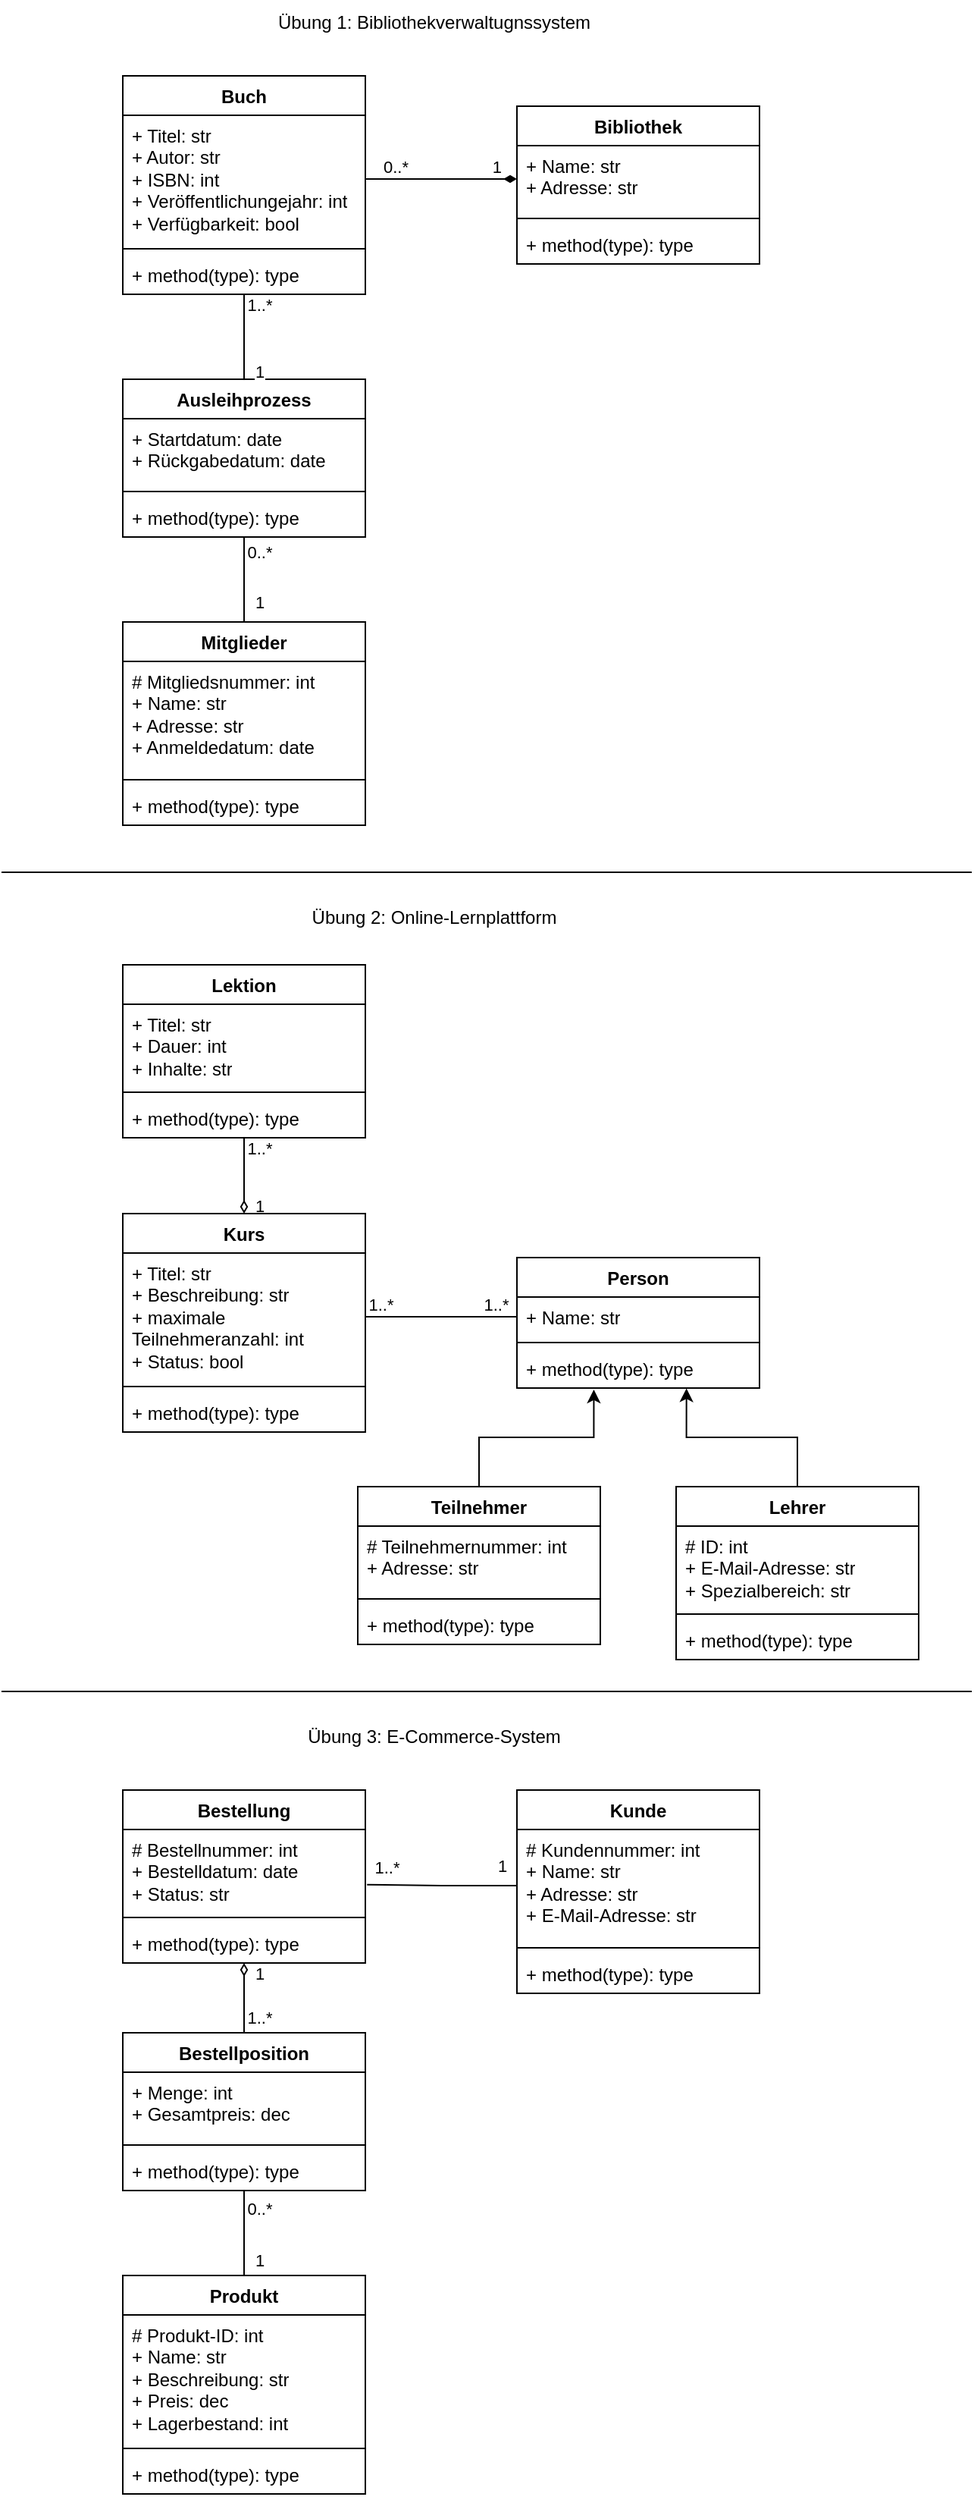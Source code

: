 <mxfile version="28.0.7">
  <diagram name="Seite-1" id="L4bUxuAsf7dDMZDWto3_">
    <mxGraphModel dx="1716" dy="914" grid="1" gridSize="10" guides="1" tooltips="1" connect="1" arrows="1" fold="1" page="1" pageScale="1" pageWidth="827" pageHeight="1169" math="0" shadow="0">
      <root>
        <mxCell id="0" />
        <mxCell id="1" parent="0" />
        <mxCell id="WBn_VWO-27Ut0OFVjwEX-158" style="edgeStyle=orthogonalEdgeStyle;rounded=0;orthogonalLoop=1;jettySize=auto;html=1;entryX=0.5;entryY=0;entryDx=0;entryDy=0;endArrow=none;endFill=0;" edge="1" parent="1" source="WBn_VWO-27Ut0OFVjwEX-131" target="WBn_VWO-27Ut0OFVjwEX-135">
          <mxGeometry relative="1" as="geometry" />
        </mxCell>
        <mxCell id="WBn_VWO-27Ut0OFVjwEX-159" value="0..*" style="edgeLabel;html=1;align=center;verticalAlign=middle;resizable=0;points=[];" vertex="1" connectable="0" parent="WBn_VWO-27Ut0OFVjwEX-158">
          <mxGeometry x="-0.662" relative="1" as="geometry">
            <mxPoint x="10" as="offset" />
          </mxGeometry>
        </mxCell>
        <mxCell id="WBn_VWO-27Ut0OFVjwEX-160" value="1" style="edgeLabel;html=1;align=center;verticalAlign=middle;resizable=0;points=[];" vertex="1" connectable="0" parent="WBn_VWO-27Ut0OFVjwEX-158">
          <mxGeometry x="0.529" y="1" relative="1" as="geometry">
            <mxPoint x="9" as="offset" />
          </mxGeometry>
        </mxCell>
        <mxCell id="WBn_VWO-27Ut0OFVjwEX-131" value="Ausleihprozess" style="swimlane;fontStyle=1;align=center;verticalAlign=top;childLayout=stackLayout;horizontal=1;startSize=26;horizontalStack=0;resizeParent=1;resizeParentMax=0;resizeLast=0;collapsible=1;marginBottom=0;whiteSpace=wrap;html=1;" vertex="1" parent="1">
          <mxGeometry x="120" y="280" width="160" height="104" as="geometry" />
        </mxCell>
        <mxCell id="WBn_VWO-27Ut0OFVjwEX-132" value="+ Startdatum: date&lt;div&gt;+ Rückgabedatum: date&lt;/div&gt;" style="text;strokeColor=none;fillColor=none;align=left;verticalAlign=top;spacingLeft=4;spacingRight=4;overflow=hidden;rotatable=0;points=[[0,0.5],[1,0.5]];portConstraint=eastwest;whiteSpace=wrap;html=1;" vertex="1" parent="WBn_VWO-27Ut0OFVjwEX-131">
          <mxGeometry y="26" width="160" height="44" as="geometry" />
        </mxCell>
        <mxCell id="WBn_VWO-27Ut0OFVjwEX-133" value="" style="line;strokeWidth=1;fillColor=none;align=left;verticalAlign=middle;spacingTop=-1;spacingLeft=3;spacingRight=3;rotatable=0;labelPosition=right;points=[];portConstraint=eastwest;strokeColor=inherit;" vertex="1" parent="WBn_VWO-27Ut0OFVjwEX-131">
          <mxGeometry y="70" width="160" height="8" as="geometry" />
        </mxCell>
        <mxCell id="WBn_VWO-27Ut0OFVjwEX-134" value="+ method(type): type" style="text;strokeColor=none;fillColor=none;align=left;verticalAlign=top;spacingLeft=4;spacingRight=4;overflow=hidden;rotatable=0;points=[[0,0.5],[1,0.5]];portConstraint=eastwest;whiteSpace=wrap;html=1;" vertex="1" parent="WBn_VWO-27Ut0OFVjwEX-131">
          <mxGeometry y="78" width="160" height="26" as="geometry" />
        </mxCell>
        <mxCell id="WBn_VWO-27Ut0OFVjwEX-135" value="Mitglieder" style="swimlane;fontStyle=1;align=center;verticalAlign=top;childLayout=stackLayout;horizontal=1;startSize=26;horizontalStack=0;resizeParent=1;resizeParentMax=0;resizeLast=0;collapsible=1;marginBottom=0;whiteSpace=wrap;html=1;" vertex="1" parent="1">
          <mxGeometry x="120" y="440" width="160" height="134" as="geometry" />
        </mxCell>
        <mxCell id="WBn_VWO-27Ut0OFVjwEX-136" value="# Mitgliedsnummer: int&lt;div&gt;+ Name: str&lt;/div&gt;&lt;div&gt;+ Adresse: str&lt;/div&gt;&lt;div&gt;+ Anmeldedatum: date&lt;/div&gt;" style="text;strokeColor=none;fillColor=none;align=left;verticalAlign=top;spacingLeft=4;spacingRight=4;overflow=hidden;rotatable=0;points=[[0,0.5],[1,0.5]];portConstraint=eastwest;whiteSpace=wrap;html=1;" vertex="1" parent="WBn_VWO-27Ut0OFVjwEX-135">
          <mxGeometry y="26" width="160" height="74" as="geometry" />
        </mxCell>
        <mxCell id="WBn_VWO-27Ut0OFVjwEX-137" value="" style="line;strokeWidth=1;fillColor=none;align=left;verticalAlign=middle;spacingTop=-1;spacingLeft=3;spacingRight=3;rotatable=0;labelPosition=right;points=[];portConstraint=eastwest;strokeColor=inherit;" vertex="1" parent="WBn_VWO-27Ut0OFVjwEX-135">
          <mxGeometry y="100" width="160" height="8" as="geometry" />
        </mxCell>
        <mxCell id="WBn_VWO-27Ut0OFVjwEX-138" value="+ method(type): type" style="text;strokeColor=none;fillColor=none;align=left;verticalAlign=top;spacingLeft=4;spacingRight=4;overflow=hidden;rotatable=0;points=[[0,0.5],[1,0.5]];portConstraint=eastwest;whiteSpace=wrap;html=1;" vertex="1" parent="WBn_VWO-27Ut0OFVjwEX-135">
          <mxGeometry y="108" width="160" height="26" as="geometry" />
        </mxCell>
        <mxCell id="WBn_VWO-27Ut0OFVjwEX-139" value="Bibliothek" style="swimlane;fontStyle=1;align=center;verticalAlign=top;childLayout=stackLayout;horizontal=1;startSize=26;horizontalStack=0;resizeParent=1;resizeParentMax=0;resizeLast=0;collapsible=1;marginBottom=0;whiteSpace=wrap;html=1;" vertex="1" parent="1">
          <mxGeometry x="380" y="100" width="160" height="104" as="geometry" />
        </mxCell>
        <mxCell id="WBn_VWO-27Ut0OFVjwEX-140" value="+ Name: str&lt;div&gt;+ Adresse: str&lt;/div&gt;" style="text;strokeColor=none;fillColor=none;align=left;verticalAlign=top;spacingLeft=4;spacingRight=4;overflow=hidden;rotatable=0;points=[[0,0.5],[1,0.5]];portConstraint=eastwest;whiteSpace=wrap;html=1;" vertex="1" parent="WBn_VWO-27Ut0OFVjwEX-139">
          <mxGeometry y="26" width="160" height="44" as="geometry" />
        </mxCell>
        <mxCell id="WBn_VWO-27Ut0OFVjwEX-141" value="" style="line;strokeWidth=1;fillColor=none;align=left;verticalAlign=middle;spacingTop=-1;spacingLeft=3;spacingRight=3;rotatable=0;labelPosition=right;points=[];portConstraint=eastwest;strokeColor=inherit;" vertex="1" parent="WBn_VWO-27Ut0OFVjwEX-139">
          <mxGeometry y="70" width="160" height="8" as="geometry" />
        </mxCell>
        <mxCell id="WBn_VWO-27Ut0OFVjwEX-142" value="+ method(type): type" style="text;strokeColor=none;fillColor=none;align=left;verticalAlign=top;spacingLeft=4;spacingRight=4;overflow=hidden;rotatable=0;points=[[0,0.5],[1,0.5]];portConstraint=eastwest;whiteSpace=wrap;html=1;" vertex="1" parent="WBn_VWO-27Ut0OFVjwEX-139">
          <mxGeometry y="78" width="160" height="26" as="geometry" />
        </mxCell>
        <mxCell id="WBn_VWO-27Ut0OFVjwEX-154" style="edgeStyle=orthogonalEdgeStyle;rounded=0;orthogonalLoop=1;jettySize=auto;html=1;entryX=0.5;entryY=0;entryDx=0;entryDy=0;endArrow=none;endFill=0;" edge="1" parent="1" source="WBn_VWO-27Ut0OFVjwEX-143" target="WBn_VWO-27Ut0OFVjwEX-131">
          <mxGeometry relative="1" as="geometry" />
        </mxCell>
        <mxCell id="WBn_VWO-27Ut0OFVjwEX-155" value="1..*" style="edgeLabel;html=1;align=center;verticalAlign=middle;resizable=0;points=[];" vertex="1" connectable="0" parent="WBn_VWO-27Ut0OFVjwEX-154">
          <mxGeometry x="-0.746" y="-1" relative="1" as="geometry">
            <mxPoint x="11" as="offset" />
          </mxGeometry>
        </mxCell>
        <mxCell id="WBn_VWO-27Ut0OFVjwEX-156" value="1" style="edgeLabel;html=1;align=center;verticalAlign=middle;resizable=0;points=[];" vertex="1" connectable="0" parent="WBn_VWO-27Ut0OFVjwEX-154">
          <mxGeometry x="0.811" y="1" relative="1" as="geometry">
            <mxPoint x="9" as="offset" />
          </mxGeometry>
        </mxCell>
        <mxCell id="WBn_VWO-27Ut0OFVjwEX-143" value="Buch" style="swimlane;fontStyle=1;align=center;verticalAlign=top;childLayout=stackLayout;horizontal=1;startSize=26;horizontalStack=0;resizeParent=1;resizeParentMax=0;resizeLast=0;collapsible=1;marginBottom=0;whiteSpace=wrap;html=1;" vertex="1" parent="1">
          <mxGeometry x="120" y="80" width="160" height="144" as="geometry" />
        </mxCell>
        <mxCell id="WBn_VWO-27Ut0OFVjwEX-144" value="+ Titel: str&lt;div&gt;+ Autor: str&lt;/div&gt;&lt;div&gt;+ ISBN: int&lt;/div&gt;&lt;div&gt;+ Veröffentlichungejahr: int&lt;/div&gt;&lt;div&gt;+ Verfügbarkeit: bool&lt;/div&gt;" style="text;strokeColor=none;fillColor=none;align=left;verticalAlign=top;spacingLeft=4;spacingRight=4;overflow=hidden;rotatable=0;points=[[0,0.5],[1,0.5]];portConstraint=eastwest;whiteSpace=wrap;html=1;" vertex="1" parent="WBn_VWO-27Ut0OFVjwEX-143">
          <mxGeometry y="26" width="160" height="84" as="geometry" />
        </mxCell>
        <mxCell id="WBn_VWO-27Ut0OFVjwEX-145" value="" style="line;strokeWidth=1;fillColor=none;align=left;verticalAlign=middle;spacingTop=-1;spacingLeft=3;spacingRight=3;rotatable=0;labelPosition=right;points=[];portConstraint=eastwest;strokeColor=inherit;" vertex="1" parent="WBn_VWO-27Ut0OFVjwEX-143">
          <mxGeometry y="110" width="160" height="8" as="geometry" />
        </mxCell>
        <mxCell id="WBn_VWO-27Ut0OFVjwEX-146" value="+ method(type): type" style="text;strokeColor=none;fillColor=none;align=left;verticalAlign=top;spacingLeft=4;spacingRight=4;overflow=hidden;rotatable=0;points=[[0,0.5],[1,0.5]];portConstraint=eastwest;whiteSpace=wrap;html=1;" vertex="1" parent="WBn_VWO-27Ut0OFVjwEX-143">
          <mxGeometry y="118" width="160" height="26" as="geometry" />
        </mxCell>
        <mxCell id="WBn_VWO-27Ut0OFVjwEX-148" value="" style="endArrow=diamondThin;html=1;edgeStyle=orthogonalEdgeStyle;rounded=0;exitX=1;exitY=0.5;exitDx=0;exitDy=0;entryX=0;entryY=0.5;entryDx=0;entryDy=0;endFill=1;" edge="1" parent="1" source="WBn_VWO-27Ut0OFVjwEX-144" target="WBn_VWO-27Ut0OFVjwEX-140">
          <mxGeometry relative="1" as="geometry">
            <mxPoint x="560" y="340" as="sourcePoint" />
            <mxPoint x="720" y="340" as="targetPoint" />
          </mxGeometry>
        </mxCell>
        <mxCell id="WBn_VWO-27Ut0OFVjwEX-149" value="0..*" style="edgeLabel;resizable=0;html=1;align=left;verticalAlign=bottom;" connectable="0" vertex="1" parent="WBn_VWO-27Ut0OFVjwEX-148">
          <mxGeometry x="-1" relative="1" as="geometry">
            <mxPoint x="10" as="offset" />
          </mxGeometry>
        </mxCell>
        <mxCell id="WBn_VWO-27Ut0OFVjwEX-150" value="1" style="edgeLabel;resizable=0;html=1;align=right;verticalAlign=bottom;" connectable="0" vertex="1" parent="WBn_VWO-27Ut0OFVjwEX-148">
          <mxGeometry x="1" relative="1" as="geometry">
            <mxPoint x="-10" as="offset" />
          </mxGeometry>
        </mxCell>
        <mxCell id="WBn_VWO-27Ut0OFVjwEX-161" value="Übung 1: Bibliothekverwaltugnssystem" style="text;html=1;align=center;verticalAlign=middle;resizable=0;points=[];autosize=1;strokeColor=none;fillColor=none;" vertex="1" parent="1">
          <mxGeometry x="210" y="30" width="230" height="30" as="geometry" />
        </mxCell>
        <mxCell id="WBn_VWO-27Ut0OFVjwEX-162" value="" style="line;strokeWidth=1;fillColor=none;align=left;verticalAlign=middle;spacingTop=-1;spacingLeft=3;spacingRight=3;rotatable=0;labelPosition=right;points=[];portConstraint=eastwest;strokeColor=inherit;" vertex="1" parent="1">
          <mxGeometry x="40" y="600" width="640" height="10" as="geometry" />
        </mxCell>
        <mxCell id="WBn_VWO-27Ut0OFVjwEX-163" value="Übung 2: Online-Lernplattform" style="text;html=1;align=center;verticalAlign=middle;resizable=0;points=[];autosize=1;strokeColor=none;fillColor=none;" vertex="1" parent="1">
          <mxGeometry x="235" y="620" width="180" height="30" as="geometry" />
        </mxCell>
        <mxCell id="WBn_VWO-27Ut0OFVjwEX-192" style="edgeStyle=orthogonalEdgeStyle;rounded=0;orthogonalLoop=1;jettySize=auto;html=1;entryX=0.699;entryY=1.008;entryDx=0;entryDy=0;entryPerimeter=0;" edge="1" parent="1" source="WBn_VWO-27Ut0OFVjwEX-164" target="WBn_VWO-27Ut0OFVjwEX-189">
          <mxGeometry relative="1" as="geometry">
            <mxPoint x="490" y="910" as="targetPoint" />
          </mxGeometry>
        </mxCell>
        <mxCell id="WBn_VWO-27Ut0OFVjwEX-164" value="Lehrer" style="swimlane;fontStyle=1;align=center;verticalAlign=top;childLayout=stackLayout;horizontal=1;startSize=26;horizontalStack=0;resizeParent=1;resizeParentMax=0;resizeLast=0;collapsible=1;marginBottom=0;whiteSpace=wrap;html=1;" vertex="1" parent="1">
          <mxGeometry x="485" y="1010" width="160" height="114" as="geometry" />
        </mxCell>
        <mxCell id="WBn_VWO-27Ut0OFVjwEX-165" value="# ID: int&lt;div&gt;+ E-Mail-Adresse: str&lt;/div&gt;&lt;div&gt;+ Spezialbereich: str&lt;/div&gt;" style="text;strokeColor=none;fillColor=none;align=left;verticalAlign=top;spacingLeft=4;spacingRight=4;overflow=hidden;rotatable=0;points=[[0,0.5],[1,0.5]];portConstraint=eastwest;whiteSpace=wrap;html=1;" vertex="1" parent="WBn_VWO-27Ut0OFVjwEX-164">
          <mxGeometry y="26" width="160" height="54" as="geometry" />
        </mxCell>
        <mxCell id="WBn_VWO-27Ut0OFVjwEX-166" value="" style="line;strokeWidth=1;fillColor=none;align=left;verticalAlign=middle;spacingTop=-1;spacingLeft=3;spacingRight=3;rotatable=0;labelPosition=right;points=[];portConstraint=eastwest;strokeColor=inherit;" vertex="1" parent="WBn_VWO-27Ut0OFVjwEX-164">
          <mxGeometry y="80" width="160" height="8" as="geometry" />
        </mxCell>
        <mxCell id="WBn_VWO-27Ut0OFVjwEX-167" value="+ method(type): type" style="text;strokeColor=none;fillColor=none;align=left;verticalAlign=top;spacingLeft=4;spacingRight=4;overflow=hidden;rotatable=0;points=[[0,0.5],[1,0.5]];portConstraint=eastwest;whiteSpace=wrap;html=1;" vertex="1" parent="WBn_VWO-27Ut0OFVjwEX-164">
          <mxGeometry y="88" width="160" height="26" as="geometry" />
        </mxCell>
        <mxCell id="WBn_VWO-27Ut0OFVjwEX-180" style="edgeStyle=orthogonalEdgeStyle;rounded=0;orthogonalLoop=1;jettySize=auto;html=1;entryX=0.5;entryY=0;entryDx=0;entryDy=0;endArrow=diamondThin;endFill=0;" edge="1" parent="1" source="WBn_VWO-27Ut0OFVjwEX-168" target="WBn_VWO-27Ut0OFVjwEX-176">
          <mxGeometry relative="1" as="geometry" />
        </mxCell>
        <mxCell id="WBn_VWO-27Ut0OFVjwEX-181" value="1" style="edgeLabel;html=1;align=center;verticalAlign=middle;resizable=0;points=[];" vertex="1" connectable="0" parent="WBn_VWO-27Ut0OFVjwEX-180">
          <mxGeometry x="0.774" y="-1" relative="1" as="geometry">
            <mxPoint x="11" as="offset" />
          </mxGeometry>
        </mxCell>
        <mxCell id="WBn_VWO-27Ut0OFVjwEX-182" value="1..*" style="edgeLabel;html=1;align=center;verticalAlign=middle;resizable=0;points=[];" vertex="1" connectable="0" parent="WBn_VWO-27Ut0OFVjwEX-180">
          <mxGeometry x="-0.724" relative="1" as="geometry">
            <mxPoint x="10" as="offset" />
          </mxGeometry>
        </mxCell>
        <mxCell id="WBn_VWO-27Ut0OFVjwEX-168" value="Lektion" style="swimlane;fontStyle=1;align=center;verticalAlign=top;childLayout=stackLayout;horizontal=1;startSize=26;horizontalStack=0;resizeParent=1;resizeParentMax=0;resizeLast=0;collapsible=1;marginBottom=0;whiteSpace=wrap;html=1;" vertex="1" parent="1">
          <mxGeometry x="120" y="666" width="160" height="114" as="geometry" />
        </mxCell>
        <mxCell id="WBn_VWO-27Ut0OFVjwEX-169" value="+ Titel: str&lt;div&gt;+ Dauer: int&lt;/div&gt;&lt;div&gt;+ Inhalte: str&lt;/div&gt;" style="text;strokeColor=none;fillColor=none;align=left;verticalAlign=top;spacingLeft=4;spacingRight=4;overflow=hidden;rotatable=0;points=[[0,0.5],[1,0.5]];portConstraint=eastwest;whiteSpace=wrap;html=1;" vertex="1" parent="WBn_VWO-27Ut0OFVjwEX-168">
          <mxGeometry y="26" width="160" height="54" as="geometry" />
        </mxCell>
        <mxCell id="WBn_VWO-27Ut0OFVjwEX-170" value="" style="line;strokeWidth=1;fillColor=none;align=left;verticalAlign=middle;spacingTop=-1;spacingLeft=3;spacingRight=3;rotatable=0;labelPosition=right;points=[];portConstraint=eastwest;strokeColor=inherit;" vertex="1" parent="WBn_VWO-27Ut0OFVjwEX-168">
          <mxGeometry y="80" width="160" height="8" as="geometry" />
        </mxCell>
        <mxCell id="WBn_VWO-27Ut0OFVjwEX-171" value="+ method(type): type" style="text;strokeColor=none;fillColor=none;align=left;verticalAlign=top;spacingLeft=4;spacingRight=4;overflow=hidden;rotatable=0;points=[[0,0.5],[1,0.5]];portConstraint=eastwest;whiteSpace=wrap;html=1;" vertex="1" parent="WBn_VWO-27Ut0OFVjwEX-168">
          <mxGeometry y="88" width="160" height="26" as="geometry" />
        </mxCell>
        <mxCell id="WBn_VWO-27Ut0OFVjwEX-193" style="edgeStyle=orthogonalEdgeStyle;rounded=0;orthogonalLoop=1;jettySize=auto;html=1;entryX=0.317;entryY=1.038;entryDx=0;entryDy=0;entryPerimeter=0;" edge="1" parent="1" source="WBn_VWO-27Ut0OFVjwEX-172" target="WBn_VWO-27Ut0OFVjwEX-189">
          <mxGeometry relative="1" as="geometry">
            <mxPoint x="430" y="910" as="targetPoint" />
          </mxGeometry>
        </mxCell>
        <mxCell id="WBn_VWO-27Ut0OFVjwEX-172" value="Teilnehmer" style="swimlane;fontStyle=1;align=center;verticalAlign=top;childLayout=stackLayout;horizontal=1;startSize=26;horizontalStack=0;resizeParent=1;resizeParentMax=0;resizeLast=0;collapsible=1;marginBottom=0;whiteSpace=wrap;html=1;" vertex="1" parent="1">
          <mxGeometry x="275" y="1010" width="160" height="104" as="geometry" />
        </mxCell>
        <mxCell id="WBn_VWO-27Ut0OFVjwEX-173" value="# Teilnehmernummer: int&lt;div&gt;&lt;span style=&quot;background-color: transparent; color: light-dark(rgb(0, 0, 0), rgb(255, 255, 255));&quot;&gt;+ Adresse: str&lt;/span&gt;&lt;/div&gt;" style="text;strokeColor=none;fillColor=none;align=left;verticalAlign=top;spacingLeft=4;spacingRight=4;overflow=hidden;rotatable=0;points=[[0,0.5],[1,0.5]];portConstraint=eastwest;whiteSpace=wrap;html=1;" vertex="1" parent="WBn_VWO-27Ut0OFVjwEX-172">
          <mxGeometry y="26" width="160" height="44" as="geometry" />
        </mxCell>
        <mxCell id="WBn_VWO-27Ut0OFVjwEX-174" value="" style="line;strokeWidth=1;fillColor=none;align=left;verticalAlign=middle;spacingTop=-1;spacingLeft=3;spacingRight=3;rotatable=0;labelPosition=right;points=[];portConstraint=eastwest;strokeColor=inherit;" vertex="1" parent="WBn_VWO-27Ut0OFVjwEX-172">
          <mxGeometry y="70" width="160" height="8" as="geometry" />
        </mxCell>
        <mxCell id="WBn_VWO-27Ut0OFVjwEX-175" value="+ method(type): type" style="text;strokeColor=none;fillColor=none;align=left;verticalAlign=top;spacingLeft=4;spacingRight=4;overflow=hidden;rotatable=0;points=[[0,0.5],[1,0.5]];portConstraint=eastwest;whiteSpace=wrap;html=1;" vertex="1" parent="WBn_VWO-27Ut0OFVjwEX-172">
          <mxGeometry y="78" width="160" height="26" as="geometry" />
        </mxCell>
        <mxCell id="WBn_VWO-27Ut0OFVjwEX-176" value="Kurs" style="swimlane;fontStyle=1;align=center;verticalAlign=top;childLayout=stackLayout;horizontal=1;startSize=26;horizontalStack=0;resizeParent=1;resizeParentMax=0;resizeLast=0;collapsible=1;marginBottom=0;whiteSpace=wrap;html=1;" vertex="1" parent="1">
          <mxGeometry x="120" y="830" width="160" height="144" as="geometry" />
        </mxCell>
        <mxCell id="WBn_VWO-27Ut0OFVjwEX-177" value="+ Titel: str&lt;div&gt;+ Beschreibung: str&lt;/div&gt;&lt;div&gt;+ maximale Teilnehmeranzahl: int&lt;/div&gt;&lt;div&gt;+ Status: bool&lt;/div&gt;" style="text;strokeColor=none;fillColor=none;align=left;verticalAlign=top;spacingLeft=4;spacingRight=4;overflow=hidden;rotatable=0;points=[[0,0.5],[1,0.5]];portConstraint=eastwest;whiteSpace=wrap;html=1;" vertex="1" parent="WBn_VWO-27Ut0OFVjwEX-176">
          <mxGeometry y="26" width="160" height="84" as="geometry" />
        </mxCell>
        <mxCell id="WBn_VWO-27Ut0OFVjwEX-178" value="" style="line;strokeWidth=1;fillColor=none;align=left;verticalAlign=middle;spacingTop=-1;spacingLeft=3;spacingRight=3;rotatable=0;labelPosition=right;points=[];portConstraint=eastwest;strokeColor=inherit;" vertex="1" parent="WBn_VWO-27Ut0OFVjwEX-176">
          <mxGeometry y="110" width="160" height="8" as="geometry" />
        </mxCell>
        <mxCell id="WBn_VWO-27Ut0OFVjwEX-179" value="+ method(type): type" style="text;strokeColor=none;fillColor=none;align=left;verticalAlign=top;spacingLeft=4;spacingRight=4;overflow=hidden;rotatable=0;points=[[0,0.5],[1,0.5]];portConstraint=eastwest;whiteSpace=wrap;html=1;" vertex="1" parent="WBn_VWO-27Ut0OFVjwEX-176">
          <mxGeometry y="118" width="160" height="26" as="geometry" />
        </mxCell>
        <mxCell id="WBn_VWO-27Ut0OFVjwEX-183" style="edgeStyle=orthogonalEdgeStyle;rounded=0;orthogonalLoop=1;jettySize=auto;html=1;endArrow=none;endFill=0;entryX=0;entryY=0.5;entryDx=0;entryDy=0;" edge="1" parent="1" source="WBn_VWO-27Ut0OFVjwEX-177" target="WBn_VWO-27Ut0OFVjwEX-187">
          <mxGeometry relative="1" as="geometry">
            <mxPoint x="430" y="898" as="targetPoint" />
          </mxGeometry>
        </mxCell>
        <mxCell id="WBn_VWO-27Ut0OFVjwEX-184" value="1..*" style="edgeLabel;html=1;align=center;verticalAlign=middle;resizable=0;points=[];" vertex="1" connectable="0" parent="WBn_VWO-27Ut0OFVjwEX-183">
          <mxGeometry x="-0.8" relative="1" as="geometry">
            <mxPoint y="-8" as="offset" />
          </mxGeometry>
        </mxCell>
        <mxCell id="WBn_VWO-27Ut0OFVjwEX-185" value="1..*" style="edgeLabel;html=1;align=center;verticalAlign=middle;resizable=0;points=[];" vertex="1" connectable="0" parent="WBn_VWO-27Ut0OFVjwEX-183">
          <mxGeometry x="0.713" y="-1" relative="1" as="geometry">
            <mxPoint y="-9" as="offset" />
          </mxGeometry>
        </mxCell>
        <mxCell id="WBn_VWO-27Ut0OFVjwEX-186" value="Person" style="swimlane;fontStyle=1;align=center;verticalAlign=top;childLayout=stackLayout;horizontal=1;startSize=26;horizontalStack=0;resizeParent=1;resizeParentMax=0;resizeLast=0;collapsible=1;marginBottom=0;whiteSpace=wrap;html=1;" vertex="1" parent="1">
          <mxGeometry x="380" y="859" width="160" height="86" as="geometry" />
        </mxCell>
        <mxCell id="WBn_VWO-27Ut0OFVjwEX-187" value="+ Name: str" style="text;strokeColor=none;fillColor=none;align=left;verticalAlign=top;spacingLeft=4;spacingRight=4;overflow=hidden;rotatable=0;points=[[0,0.5],[1,0.5]];portConstraint=eastwest;whiteSpace=wrap;html=1;" vertex="1" parent="WBn_VWO-27Ut0OFVjwEX-186">
          <mxGeometry y="26" width="160" height="26" as="geometry" />
        </mxCell>
        <mxCell id="WBn_VWO-27Ut0OFVjwEX-188" value="" style="line;strokeWidth=1;fillColor=none;align=left;verticalAlign=middle;spacingTop=-1;spacingLeft=3;spacingRight=3;rotatable=0;labelPosition=right;points=[];portConstraint=eastwest;strokeColor=inherit;" vertex="1" parent="WBn_VWO-27Ut0OFVjwEX-186">
          <mxGeometry y="52" width="160" height="8" as="geometry" />
        </mxCell>
        <mxCell id="WBn_VWO-27Ut0OFVjwEX-189" value="+ method(type): type" style="text;strokeColor=none;fillColor=none;align=left;verticalAlign=top;spacingLeft=4;spacingRight=4;overflow=hidden;rotatable=0;points=[[0,0.5],[1,0.5]];portConstraint=eastwest;whiteSpace=wrap;html=1;" vertex="1" parent="WBn_VWO-27Ut0OFVjwEX-186">
          <mxGeometry y="60" width="160" height="26" as="geometry" />
        </mxCell>
        <mxCell id="WBn_VWO-27Ut0OFVjwEX-194" value="" style="line;strokeWidth=1;fillColor=none;align=left;verticalAlign=middle;spacingTop=-1;spacingLeft=3;spacingRight=3;rotatable=0;labelPosition=right;points=[];portConstraint=eastwest;strokeColor=inherit;" vertex="1" parent="1">
          <mxGeometry x="40" y="1140" width="640" height="10" as="geometry" />
        </mxCell>
        <mxCell id="WBn_VWO-27Ut0OFVjwEX-195" value="Übung 3: E-Commerce-System" style="text;html=1;align=center;verticalAlign=middle;resizable=0;points=[];autosize=1;strokeColor=none;fillColor=none;" vertex="1" parent="1">
          <mxGeometry x="230" y="1160" width="190" height="30" as="geometry" />
        </mxCell>
        <mxCell id="WBn_VWO-27Ut0OFVjwEX-196" value="Produkt" style="swimlane;fontStyle=1;align=center;verticalAlign=top;childLayout=stackLayout;horizontal=1;startSize=26;horizontalStack=0;resizeParent=1;resizeParentMax=0;resizeLast=0;collapsible=1;marginBottom=0;whiteSpace=wrap;html=1;" vertex="1" parent="1">
          <mxGeometry x="120" y="1530" width="160" height="144" as="geometry" />
        </mxCell>
        <mxCell id="WBn_VWO-27Ut0OFVjwEX-197" value="# Produkt-ID: int&lt;div&gt;+ Name: str&lt;/div&gt;&lt;div&gt;+ Beschreibung: str&lt;/div&gt;&lt;div&gt;+ Preis: dec&lt;/div&gt;&lt;div&gt;+ Lagerbestand: int&lt;/div&gt;" style="text;strokeColor=none;fillColor=none;align=left;verticalAlign=top;spacingLeft=4;spacingRight=4;overflow=hidden;rotatable=0;points=[[0,0.5],[1,0.5]];portConstraint=eastwest;whiteSpace=wrap;html=1;" vertex="1" parent="WBn_VWO-27Ut0OFVjwEX-196">
          <mxGeometry y="26" width="160" height="84" as="geometry" />
        </mxCell>
        <mxCell id="WBn_VWO-27Ut0OFVjwEX-198" value="" style="line;strokeWidth=1;fillColor=none;align=left;verticalAlign=middle;spacingTop=-1;spacingLeft=3;spacingRight=3;rotatable=0;labelPosition=right;points=[];portConstraint=eastwest;strokeColor=inherit;" vertex="1" parent="WBn_VWO-27Ut0OFVjwEX-196">
          <mxGeometry y="110" width="160" height="8" as="geometry" />
        </mxCell>
        <mxCell id="WBn_VWO-27Ut0OFVjwEX-199" value="+ method(type): type" style="text;strokeColor=none;fillColor=none;align=left;verticalAlign=top;spacingLeft=4;spacingRight=4;overflow=hidden;rotatable=0;points=[[0,0.5],[1,0.5]];portConstraint=eastwest;whiteSpace=wrap;html=1;" vertex="1" parent="WBn_VWO-27Ut0OFVjwEX-196">
          <mxGeometry y="118" width="160" height="26" as="geometry" />
        </mxCell>
        <mxCell id="WBn_VWO-27Ut0OFVjwEX-218" style="edgeStyle=orthogonalEdgeStyle;rounded=0;orthogonalLoop=1;jettySize=auto;html=1;entryX=0.5;entryY=0;entryDx=0;entryDy=0;endArrow=none;endFill=0;" edge="1" parent="1" source="WBn_VWO-27Ut0OFVjwEX-200" target="WBn_VWO-27Ut0OFVjwEX-196">
          <mxGeometry relative="1" as="geometry" />
        </mxCell>
        <mxCell id="WBn_VWO-27Ut0OFVjwEX-219" value="0..*" style="edgeLabel;html=1;align=center;verticalAlign=middle;resizable=0;points=[];" vertex="1" connectable="0" parent="WBn_VWO-27Ut0OFVjwEX-218">
          <mxGeometry x="-0.566" y="1" relative="1" as="geometry">
            <mxPoint x="9" as="offset" />
          </mxGeometry>
        </mxCell>
        <mxCell id="WBn_VWO-27Ut0OFVjwEX-220" value="1" style="edgeLabel;html=1;align=center;verticalAlign=middle;resizable=0;points=[];" vertex="1" connectable="0" parent="WBn_VWO-27Ut0OFVjwEX-218">
          <mxGeometry x="0.625" y="-1" relative="1" as="geometry">
            <mxPoint x="11" as="offset" />
          </mxGeometry>
        </mxCell>
        <mxCell id="WBn_VWO-27Ut0OFVjwEX-200" value="Bestellposition" style="swimlane;fontStyle=1;align=center;verticalAlign=top;childLayout=stackLayout;horizontal=1;startSize=26;horizontalStack=0;resizeParent=1;resizeParentMax=0;resizeLast=0;collapsible=1;marginBottom=0;whiteSpace=wrap;html=1;" vertex="1" parent="1">
          <mxGeometry x="120" y="1370" width="160" height="104" as="geometry" />
        </mxCell>
        <mxCell id="WBn_VWO-27Ut0OFVjwEX-201" value="+ Menge: int&lt;div&gt;+ Gesamtpreis: dec&lt;/div&gt;" style="text;strokeColor=none;fillColor=none;align=left;verticalAlign=top;spacingLeft=4;spacingRight=4;overflow=hidden;rotatable=0;points=[[0,0.5],[1,0.5]];portConstraint=eastwest;whiteSpace=wrap;html=1;" vertex="1" parent="WBn_VWO-27Ut0OFVjwEX-200">
          <mxGeometry y="26" width="160" height="44" as="geometry" />
        </mxCell>
        <mxCell id="WBn_VWO-27Ut0OFVjwEX-202" value="" style="line;strokeWidth=1;fillColor=none;align=left;verticalAlign=middle;spacingTop=-1;spacingLeft=3;spacingRight=3;rotatable=0;labelPosition=right;points=[];portConstraint=eastwest;strokeColor=inherit;" vertex="1" parent="WBn_VWO-27Ut0OFVjwEX-200">
          <mxGeometry y="70" width="160" height="8" as="geometry" />
        </mxCell>
        <mxCell id="WBn_VWO-27Ut0OFVjwEX-203" value="+ method(type): type" style="text;strokeColor=none;fillColor=none;align=left;verticalAlign=top;spacingLeft=4;spacingRight=4;overflow=hidden;rotatable=0;points=[[0,0.5],[1,0.5]];portConstraint=eastwest;whiteSpace=wrap;html=1;" vertex="1" parent="WBn_VWO-27Ut0OFVjwEX-200">
          <mxGeometry y="78" width="160" height="26" as="geometry" />
        </mxCell>
        <mxCell id="WBn_VWO-27Ut0OFVjwEX-204" value="Kunde" style="swimlane;fontStyle=1;align=center;verticalAlign=top;childLayout=stackLayout;horizontal=1;startSize=26;horizontalStack=0;resizeParent=1;resizeParentMax=0;resizeLast=0;collapsible=1;marginBottom=0;whiteSpace=wrap;html=1;" vertex="1" parent="1">
          <mxGeometry x="380" y="1210" width="160" height="134" as="geometry" />
        </mxCell>
        <mxCell id="WBn_VWO-27Ut0OFVjwEX-205" value="# Kundennummer: int&lt;div&gt;+ Name: str&lt;/div&gt;&lt;div&gt;+ Adresse: str&lt;/div&gt;&lt;div&gt;+ E-Mail-Adresse: str&lt;/div&gt;" style="text;strokeColor=none;fillColor=none;align=left;verticalAlign=top;spacingLeft=4;spacingRight=4;overflow=hidden;rotatable=0;points=[[0,0.5],[1,0.5]];portConstraint=eastwest;whiteSpace=wrap;html=1;" vertex="1" parent="WBn_VWO-27Ut0OFVjwEX-204">
          <mxGeometry y="26" width="160" height="74" as="geometry" />
        </mxCell>
        <mxCell id="WBn_VWO-27Ut0OFVjwEX-206" value="" style="line;strokeWidth=1;fillColor=none;align=left;verticalAlign=middle;spacingTop=-1;spacingLeft=3;spacingRight=3;rotatable=0;labelPosition=right;points=[];portConstraint=eastwest;strokeColor=inherit;" vertex="1" parent="WBn_VWO-27Ut0OFVjwEX-204">
          <mxGeometry y="100" width="160" height="8" as="geometry" />
        </mxCell>
        <mxCell id="WBn_VWO-27Ut0OFVjwEX-207" value="+ method(type): type" style="text;strokeColor=none;fillColor=none;align=left;verticalAlign=top;spacingLeft=4;spacingRight=4;overflow=hidden;rotatable=0;points=[[0,0.5],[1,0.5]];portConstraint=eastwest;whiteSpace=wrap;html=1;" vertex="1" parent="WBn_VWO-27Ut0OFVjwEX-204">
          <mxGeometry y="108" width="160" height="26" as="geometry" />
        </mxCell>
        <mxCell id="WBn_VWO-27Ut0OFVjwEX-215" style="edgeStyle=orthogonalEdgeStyle;rounded=0;orthogonalLoop=1;jettySize=auto;html=1;entryX=0.5;entryY=0;entryDx=0;entryDy=0;endArrow=none;endFill=0;startArrow=diamondThin;startFill=0;" edge="1" parent="1" source="WBn_VWO-27Ut0OFVjwEX-208" target="WBn_VWO-27Ut0OFVjwEX-200">
          <mxGeometry relative="1" as="geometry" />
        </mxCell>
        <mxCell id="WBn_VWO-27Ut0OFVjwEX-216" value="1" style="edgeLabel;html=1;align=center;verticalAlign=middle;resizable=0;points=[];" vertex="1" connectable="0" parent="WBn_VWO-27Ut0OFVjwEX-215">
          <mxGeometry x="-0.649" relative="1" as="geometry">
            <mxPoint x="10" y="-1" as="offset" />
          </mxGeometry>
        </mxCell>
        <mxCell id="WBn_VWO-27Ut0OFVjwEX-217" value="1..*" style="edgeLabel;html=1;align=center;verticalAlign=middle;resizable=0;points=[];" vertex="1" connectable="0" parent="WBn_VWO-27Ut0OFVjwEX-215">
          <mxGeometry x="0.382" y="-2" relative="1" as="geometry">
            <mxPoint x="12" y="4" as="offset" />
          </mxGeometry>
        </mxCell>
        <mxCell id="WBn_VWO-27Ut0OFVjwEX-208" value="Bestellung" style="swimlane;fontStyle=1;align=center;verticalAlign=top;childLayout=stackLayout;horizontal=1;startSize=26;horizontalStack=0;resizeParent=1;resizeParentMax=0;resizeLast=0;collapsible=1;marginBottom=0;whiteSpace=wrap;html=1;" vertex="1" parent="1">
          <mxGeometry x="120" y="1210" width="160" height="114" as="geometry" />
        </mxCell>
        <mxCell id="WBn_VWO-27Ut0OFVjwEX-209" value="# Bestellnummer: int&lt;div&gt;+ Bestelldatum: date&lt;/div&gt;&lt;div&gt;+ Status: str&lt;/div&gt;" style="text;strokeColor=none;fillColor=none;align=left;verticalAlign=top;spacingLeft=4;spacingRight=4;overflow=hidden;rotatable=0;points=[[0,0.5],[1,0.5]];portConstraint=eastwest;whiteSpace=wrap;html=1;" vertex="1" parent="WBn_VWO-27Ut0OFVjwEX-208">
          <mxGeometry y="26" width="160" height="54" as="geometry" />
        </mxCell>
        <mxCell id="WBn_VWO-27Ut0OFVjwEX-210" value="" style="line;strokeWidth=1;fillColor=none;align=left;verticalAlign=middle;spacingTop=-1;spacingLeft=3;spacingRight=3;rotatable=0;labelPosition=right;points=[];portConstraint=eastwest;strokeColor=inherit;" vertex="1" parent="WBn_VWO-27Ut0OFVjwEX-208">
          <mxGeometry y="80" width="160" height="8" as="geometry" />
        </mxCell>
        <mxCell id="WBn_VWO-27Ut0OFVjwEX-211" value="+ method(type): type" style="text;strokeColor=none;fillColor=none;align=left;verticalAlign=top;spacingLeft=4;spacingRight=4;overflow=hidden;rotatable=0;points=[[0,0.5],[1,0.5]];portConstraint=eastwest;whiteSpace=wrap;html=1;" vertex="1" parent="WBn_VWO-27Ut0OFVjwEX-208">
          <mxGeometry y="88" width="160" height="26" as="geometry" />
        </mxCell>
        <mxCell id="WBn_VWO-27Ut0OFVjwEX-212" style="edgeStyle=orthogonalEdgeStyle;rounded=0;orthogonalLoop=1;jettySize=auto;html=1;entryX=1.007;entryY=0.674;entryDx=0;entryDy=0;entryPerimeter=0;endArrow=none;endFill=0;" edge="1" parent="1" source="WBn_VWO-27Ut0OFVjwEX-205" target="WBn_VWO-27Ut0OFVjwEX-209">
          <mxGeometry relative="1" as="geometry" />
        </mxCell>
        <mxCell id="WBn_VWO-27Ut0OFVjwEX-213" value="1..*" style="edgeLabel;html=1;align=center;verticalAlign=middle;resizable=0;points=[];" vertex="1" connectable="0" parent="WBn_VWO-27Ut0OFVjwEX-212">
          <mxGeometry x="0.741" relative="1" as="geometry">
            <mxPoint y="-12" as="offset" />
          </mxGeometry>
        </mxCell>
        <mxCell id="WBn_VWO-27Ut0OFVjwEX-214" value="1" style="edgeLabel;html=1;align=center;verticalAlign=middle;resizable=0;points=[];" vertex="1" connectable="0" parent="WBn_VWO-27Ut0OFVjwEX-212">
          <mxGeometry x="-0.671" y="-3" relative="1" as="geometry">
            <mxPoint x="6" y="-10" as="offset" />
          </mxGeometry>
        </mxCell>
      </root>
    </mxGraphModel>
  </diagram>
</mxfile>
